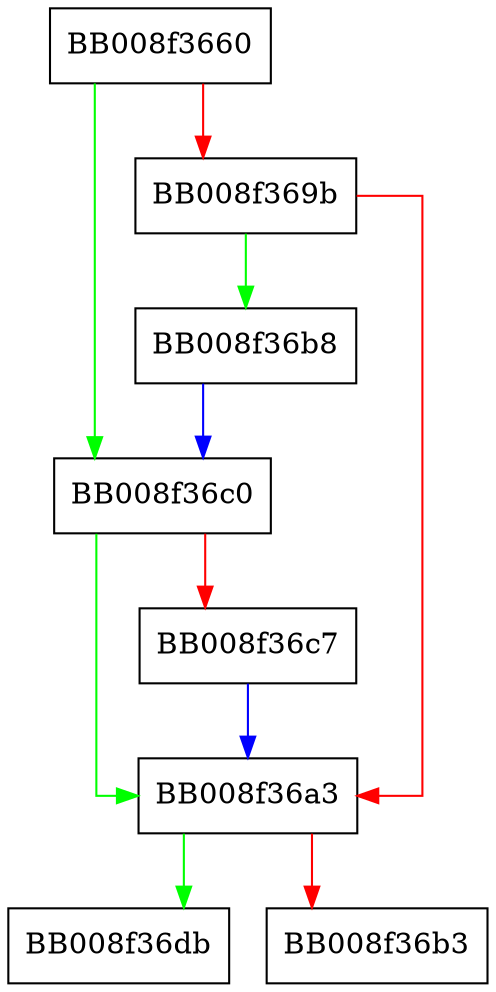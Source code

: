 digraph dlerror_run {
  node [shape="box"];
  graph [splines=ortho];
  BB008f3660 -> BB008f36c0 [color="green"];
  BB008f3660 -> BB008f369b [color="red"];
  BB008f369b -> BB008f36b8 [color="green"];
  BB008f369b -> BB008f36a3 [color="red"];
  BB008f36a3 -> BB008f36db [color="green"];
  BB008f36a3 -> BB008f36b3 [color="red"];
  BB008f36b8 -> BB008f36c0 [color="blue"];
  BB008f36c0 -> BB008f36a3 [color="green"];
  BB008f36c0 -> BB008f36c7 [color="red"];
  BB008f36c7 -> BB008f36a3 [color="blue"];
}